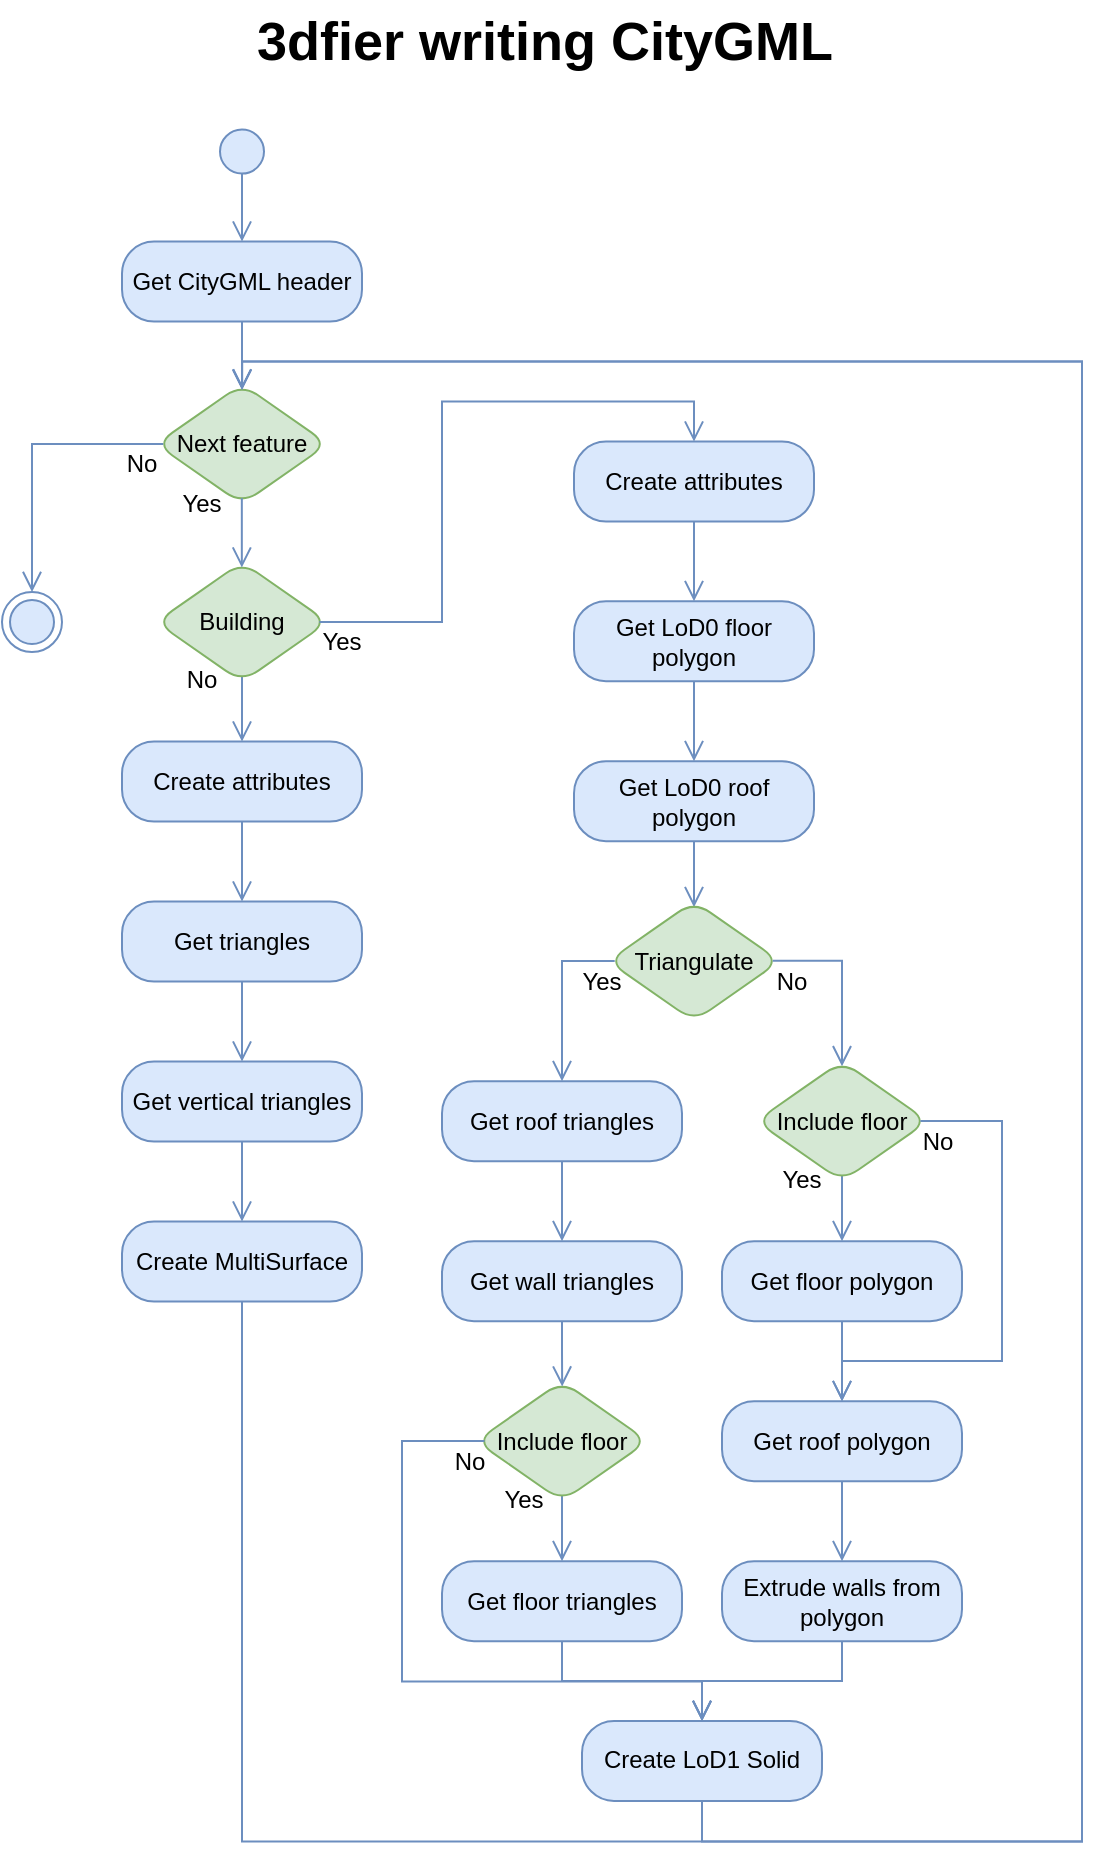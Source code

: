 <mxfile version="12.6.5" type="device"><diagram id="8uUW5VcGIEPM47w4EnDk" name="Page-1"><mxGraphModel dx="395" dy="228" grid="1" gridSize="10" guides="1" tooltips="1" connect="1" arrows="1" fold="1" page="1" pageScale="1" pageWidth="850" pageHeight="1100" math="0" shadow="0"><root><mxCell id="0"/><mxCell id="1" parent="0"/><mxCell id="du1gqOrOKqdX8gl0MiSq-1" value="Next feature" style="rhombus;whiteSpace=wrap;html=1;fillColor=#d5e8d4;strokeColor=#82b366;rounded=1;shadow=0;strokeWidth=1;perimeterSpacing=0;" parent="1" vertex="1"><mxGeometry x="232" y="191.05" width="86" height="60" as="geometry"/></mxCell><mxCell id="du1gqOrOKqdX8gl0MiSq-2" value="No" style="text;html=1;strokeColor=none;fillColor=none;align=center;verticalAlign=middle;whiteSpace=wrap;rounded=0;" parent="1" vertex="1"><mxGeometry x="204.71" y="221.05" width="40" height="20" as="geometry"/></mxCell><mxCell id="du1gqOrOKqdX8gl0MiSq-3" value="Yes" style="text;html=1;strokeColor=none;fillColor=none;align=center;verticalAlign=middle;whiteSpace=wrap;rounded=0;" parent="1" vertex="1"><mxGeometry x="234.52" y="241.05" width="40" height="20" as="geometry"/></mxCell><mxCell id="du1gqOrOKqdX8gl0MiSq-18" value="Create attributes" style="rounded=1;whiteSpace=wrap;html=1;arcSize=40;fillColor=#dae8fc;strokeColor=#6c8ebf;shadow=0;" parent="1" vertex="1"><mxGeometry x="215" y="369.8" width="120" height="40" as="geometry"/></mxCell><mxCell id="du1gqOrOKqdX8gl0MiSq-19" value="" style="edgeStyle=orthogonalEdgeStyle;html=1;verticalAlign=bottom;endArrow=open;endSize=8;strokeColor=#6c8ebf;fillColor=#dae8fc;shadow=0;rounded=0;entryX=0.5;entryY=0;entryDx=0;entryDy=0;exitX=0.5;exitY=1;exitDx=0;exitDy=0;" parent="1" source="du1gqOrOKqdX8gl0MiSq-18" target="du1gqOrOKqdX8gl0MiSq-47" edge="1"><mxGeometry relative="1" as="geometry"><mxPoint x="269.65" y="446.8" as="targetPoint"/><mxPoint x="269.65" y="406.8" as="sourcePoint"/><Array as="points"/></mxGeometry></mxCell><mxCell id="du1gqOrOKqdX8gl0MiSq-20" value="" style="edgeStyle=orthogonalEdgeStyle;html=1;verticalAlign=bottom;endArrow=open;endSize=8;strokeColor=#6c8ebf;fillColor=#dae8fc;shadow=0;rounded=0;entryX=0.5;entryY=0;entryDx=0;entryDy=0;exitX=0.5;exitY=0.954;exitDx=0;exitDy=0;exitPerimeter=0;" parent="1" source="du1gqOrOKqdX8gl0MiSq-30" target="du1gqOrOKqdX8gl0MiSq-18" edge="1"><mxGeometry relative="1" as="geometry"><mxPoint x="269.65" y="367.03" as="targetPoint"/><mxPoint x="279.65" y="336.03" as="sourcePoint"/><Array as="points"/></mxGeometry></mxCell><mxCell id="du1gqOrOKqdX8gl0MiSq-25" value="" style="edgeStyle=orthogonalEdgeStyle;html=1;verticalAlign=bottom;endArrow=open;endSize=8;strokeColor=#6c8ebf;fillColor=#dae8fc;shadow=0;exitX=0.5;exitY=0.861;exitDx=0;exitDy=0;rounded=0;exitPerimeter=0;entryX=0.5;entryY=0;entryDx=0;entryDy=0;" parent="1" source="du1gqOrOKqdX8gl0MiSq-55" target="du1gqOrOKqdX8gl0MiSq-26" edge="1"><mxGeometry relative="1" as="geometry"><mxPoint x="269.857" y="122.291" as="targetPoint"/><mxPoint x="275.0" y="87.4" as="sourcePoint"/></mxGeometry></mxCell><mxCell id="du1gqOrOKqdX8gl0MiSq-26" value="Get CityGML header" style="rounded=1;whiteSpace=wrap;html=1;arcSize=40;fillColor=#dae8fc;strokeColor=#6c8ebf;shadow=0;" parent="1" vertex="1"><mxGeometry x="215" y="119.8" width="120" height="40" as="geometry"/></mxCell><mxCell id="du1gqOrOKqdX8gl0MiSq-27" value="" style="edgeStyle=orthogonalEdgeStyle;html=1;verticalAlign=bottom;endArrow=open;endSize=8;strokeColor=#6c8ebf;fillColor=#dae8fc;shadow=0;rounded=0;exitX=0.5;exitY=1;exitDx=0;exitDy=0;entryX=0.5;entryY=0.049;entryDx=0;entryDy=0;entryPerimeter=0;" parent="1" source="du1gqOrOKqdX8gl0MiSq-26" target="du1gqOrOKqdX8gl0MiSq-1" edge="1"><mxGeometry relative="1" as="geometry"><mxPoint x="269.65" y="193.82" as="targetPoint"/><mxPoint x="269.65" y="131.3" as="sourcePoint"/><Array as="points"/></mxGeometry></mxCell><mxCell id="du1gqOrOKqdX8gl0MiSq-28" value="" style="edgeStyle=orthogonalEdgeStyle;html=1;verticalAlign=bottom;endArrow=open;endSize=8;strokeColor=#6c8ebf;fillColor=#dae8fc;shadow=0;rounded=0;exitX=0.042;exitY=0.499;exitDx=0;exitDy=0;exitPerimeter=0;entryX=0.5;entryY=0;entryDx=0;entryDy=0;" parent="1" source="du1gqOrOKqdX8gl0MiSq-1" target="du1gqOrOKqdX8gl0MiSq-53" edge="1"><mxGeometry relative="1" as="geometry"><mxPoint x="135" y="299.8" as="targetPoint"/><mxPoint x="309.038" y="302.05" as="sourcePoint"/><Array as="points"><mxPoint x="170" y="220.8"/></Array></mxGeometry></mxCell><mxCell id="du1gqOrOKqdX8gl0MiSq-30" value="Building" style="rhombus;whiteSpace=wrap;html=1;fillColor=#d5e8d4;strokeColor=#82b366;rounded=1;shadow=0;strokeWidth=1;perimeterSpacing=0;" parent="1" vertex="1"><mxGeometry x="232" y="280.03" width="86" height="60" as="geometry"/></mxCell><mxCell id="du1gqOrOKqdX8gl0MiSq-31" value="No" style="text;html=1;strokeColor=none;fillColor=none;align=center;verticalAlign=middle;whiteSpace=wrap;rounded=0;" parent="1" vertex="1"><mxGeometry x="234.67" y="329.03" width="40" height="20" as="geometry"/></mxCell><mxCell id="du1gqOrOKqdX8gl0MiSq-32" value="Yes" style="text;html=1;strokeColor=none;fillColor=none;align=center;verticalAlign=middle;whiteSpace=wrap;rounded=0;" parent="1" vertex="1"><mxGeometry x="304.65" y="310.03" width="40" height="20" as="geometry"/></mxCell><mxCell id="du1gqOrOKqdX8gl0MiSq-33" value="" style="edgeStyle=orthogonalEdgeStyle;html=1;verticalAlign=bottom;endArrow=open;endSize=8;strokeColor=#6c8ebf;fillColor=#dae8fc;shadow=0;rounded=0;entryX=0.5;entryY=0;entryDx=0;entryDy=0;exitX=0.5;exitY=0.952;exitDx=0;exitDy=0;exitPerimeter=0;" parent="1" source="du1gqOrOKqdX8gl0MiSq-34" target="du1gqOrOKqdX8gl0MiSq-38" edge="1"><mxGeometry relative="1" as="geometry"><mxPoint x="439.71" y="950.57" as="targetPoint"/><mxPoint x="439.796" y="839.35" as="sourcePoint"/><Array as="points"/></mxGeometry></mxCell><mxCell id="du1gqOrOKqdX8gl0MiSq-34" value="Include floor" style="rhombus;whiteSpace=wrap;html=1;fillColor=#d5e8d4;strokeColor=#82b366;rounded=1;shadow=0;strokeWidth=1;perimeterSpacing=0;" parent="1" vertex="1"><mxGeometry x="392" y="689.57" width="86" height="60" as="geometry"/></mxCell><mxCell id="du1gqOrOKqdX8gl0MiSq-35" value="No" style="text;html=1;strokeColor=none;fillColor=none;align=center;verticalAlign=middle;whiteSpace=wrap;rounded=0;" parent="1" vertex="1"><mxGeometry x="369" y="719.57" width="40" height="20" as="geometry"/></mxCell><mxCell id="du1gqOrOKqdX8gl0MiSq-36" value="Yes" style="text;html=1;strokeColor=none;fillColor=none;align=center;verticalAlign=middle;whiteSpace=wrap;rounded=0;" parent="1" vertex="1"><mxGeometry x="395.71" y="738.57" width="40" height="20" as="geometry"/></mxCell><mxCell id="du1gqOrOKqdX8gl0MiSq-38" value="Get floor triangles" style="rounded=1;whiteSpace=wrap;html=1;arcSize=40;fillColor=#dae8fc;strokeColor=#6c8ebf;shadow=0;" parent="1" vertex="1"><mxGeometry x="375" y="779.57" width="120" height="40" as="geometry"/></mxCell><mxCell id="du1gqOrOKqdX8gl0MiSq-39" value="" style="edgeStyle=orthogonalEdgeStyle;html=1;verticalAlign=bottom;endArrow=open;endSize=8;strokeColor=#6c8ebf;fillColor=#dae8fc;shadow=0;rounded=0;exitX=0.5;exitY=1;exitDx=0;exitDy=0;entryX=0.5;entryY=0;entryDx=0;entryDy=0;" parent="1" source="du1gqOrOKqdX8gl0MiSq-38" target="du1gqOrOKqdX8gl0MiSq-45" edge="1"><mxGeometry relative="1" as="geometry"><mxPoint x="349.71" y="129.57" as="targetPoint"/><mxPoint x="439.71" y="589.57" as="sourcePoint"/><Array as="points"><mxPoint x="435" y="839.57"/><mxPoint x="505" y="839.57"/></Array></mxGeometry></mxCell><mxCell id="du1gqOrOKqdX8gl0MiSq-40" value="" style="edgeStyle=orthogonalEdgeStyle;html=1;verticalAlign=bottom;endArrow=open;endSize=8;strokeColor=#6c8ebf;fillColor=#dae8fc;shadow=0;rounded=0;exitX=0.95;exitY=0.5;exitDx=0;exitDy=0;exitPerimeter=0;entryX=0.5;entryY=0;entryDx=0;entryDy=0;" parent="1" source="du1gqOrOKqdX8gl0MiSq-30" target="du1gqOrOKqdX8gl0MiSq-16" edge="1"><mxGeometry relative="1" as="geometry"><mxPoint x="429.71" y="279.8" as="targetPoint"/><mxPoint x="329.65" y="410.05" as="sourcePoint"/><Array as="points"><mxPoint x="375" y="309.8"/><mxPoint x="375" y="199.8"/><mxPoint x="501" y="199.8"/></Array></mxGeometry></mxCell><mxCell id="du1gqOrOKqdX8gl0MiSq-41" value="Get roof triangles" style="rounded=1;whiteSpace=wrap;html=1;arcSize=40;fillColor=#dae8fc;strokeColor=#6c8ebf;shadow=0;" parent="1" vertex="1"><mxGeometry x="375.0" y="539.57" width="120" height="40" as="geometry"/></mxCell><mxCell id="du1gqOrOKqdX8gl0MiSq-42" value="" style="edgeStyle=orthogonalEdgeStyle;html=1;verticalAlign=bottom;endArrow=open;endSize=8;strokeColor=#6c8ebf;fillColor=#dae8fc;shadow=0;rounded=0;entryX=0.5;entryY=0;entryDx=0;entryDy=0;exitX=0.5;exitY=1;exitDx=0;exitDy=0;" parent="1" source="du1gqOrOKqdX8gl0MiSq-41" target="du1gqOrOKqdX8gl0MiSq-43" edge="1"><mxGeometry relative="1" as="geometry"><mxPoint x="439.71" y="619.57" as="targetPoint"/><mxPoint x="439.71" y="579.57" as="sourcePoint"/><Array as="points"/></mxGeometry></mxCell><mxCell id="du1gqOrOKqdX8gl0MiSq-43" value="Get wall triangles" style="rounded=1;whiteSpace=wrap;html=1;arcSize=40;fillColor=#dae8fc;strokeColor=#6c8ebf;shadow=0;" parent="1" vertex="1"><mxGeometry x="375.0" y="619.57" width="120" height="40" as="geometry"/></mxCell><mxCell id="du1gqOrOKqdX8gl0MiSq-44" value="" style="edgeStyle=orthogonalEdgeStyle;html=1;verticalAlign=bottom;endArrow=open;endSize=8;strokeColor=#6c8ebf;fillColor=#dae8fc;shadow=0;rounded=0;entryX=0.501;entryY=0.045;entryDx=0;entryDy=0;exitX=0.5;exitY=1;exitDx=0;exitDy=0;entryPerimeter=0;" parent="1" source="du1gqOrOKqdX8gl0MiSq-43" target="du1gqOrOKqdX8gl0MiSq-34" edge="1"><mxGeometry relative="1" as="geometry"><mxPoint x="435" y="702.57" as="targetPoint"/><mxPoint x="439.71" y="659.57" as="sourcePoint"/><Array as="points"/></mxGeometry></mxCell><mxCell id="du1gqOrOKqdX8gl0MiSq-45" value="Create LoD1 Solid" style="rounded=1;whiteSpace=wrap;html=1;arcSize=40;fillColor=#dae8fc;strokeColor=#6c8ebf;shadow=0;" parent="1" vertex="1"><mxGeometry x="445" y="859.47" width="120" height="40" as="geometry"/></mxCell><mxCell id="du1gqOrOKqdX8gl0MiSq-46" value="" style="edgeStyle=orthogonalEdgeStyle;html=1;verticalAlign=bottom;endArrow=open;endSize=8;strokeColor=#6c8ebf;fillColor=#dae8fc;shadow=0;rounded=0;exitX=0.5;exitY=1;exitDx=0;exitDy=0;entryX=0.5;entryY=0.046;entryDx=0;entryDy=0;entryPerimeter=0;" parent="1" source="du1gqOrOKqdX8gl0MiSq-45" target="du1gqOrOKqdX8gl0MiSq-1" edge="1"><mxGeometry relative="1" as="geometry"><mxPoint x="315" y="189.8" as="targetPoint"/><mxPoint x="429.71" y="896.55" as="sourcePoint"/><Array as="points"><mxPoint x="505" y="919.8"/><mxPoint x="695" y="919.8"/><mxPoint x="695" y="179.8"/><mxPoint x="275" y="179.8"/></Array></mxGeometry></mxCell><mxCell id="du1gqOrOKqdX8gl0MiSq-14" value="" style="edgeStyle=orthogonalEdgeStyle;html=1;verticalAlign=bottom;endArrow=open;endSize=8;strokeColor=#6c8ebf;fillColor=#dae8fc;shadow=0;rounded=0;entryX=0.499;entryY=0.046;entryDx=0;entryDy=0;exitX=0.499;exitY=0.951;exitDx=0;exitDy=0;exitPerimeter=0;entryPerimeter=0;" parent="1" source="du1gqOrOKqdX8gl0MiSq-1" target="du1gqOrOKqdX8gl0MiSq-30" edge="1"><mxGeometry relative="1" as="geometry"><mxPoint x="-65.41" y="491.3" as="targetPoint"/><mxPoint x="279.65" y="251.05" as="sourcePoint"/></mxGeometry></mxCell><mxCell id="du1gqOrOKqdX8gl0MiSq-16" value="Create attributes" style="rounded=1;whiteSpace=wrap;html=1;arcSize=40;fillColor=#dae8fc;strokeColor=#6c8ebf;shadow=0;" parent="1" vertex="1"><mxGeometry x="441" y="219.8" width="120" height="40" as="geometry"/></mxCell><mxCell id="du1gqOrOKqdX8gl0MiSq-17" value="" style="edgeStyle=orthogonalEdgeStyle;html=1;verticalAlign=bottom;endArrow=open;endSize=8;strokeColor=#6c8ebf;fillColor=#dae8fc;shadow=0;exitX=0.5;exitY=1;exitDx=0;exitDy=0;rounded=0;entryX=0.5;entryY=0;entryDx=0;entryDy=0;" parent="1" source="du1gqOrOKqdX8gl0MiSq-16" target="du1gqOrOKqdX8gl0MiSq-64" edge="1"><mxGeometry relative="1" as="geometry"><mxPoint x="505.71" y="296.57" as="targetPoint"/><mxPoint x="635.71" y="214.52" as="sourcePoint"/></mxGeometry></mxCell><mxCell id="du1gqOrOKqdX8gl0MiSq-47" value="Get triangles" style="rounded=1;whiteSpace=wrap;html=1;arcSize=40;fillColor=#dae8fc;strokeColor=#6c8ebf;shadow=0;" parent="1" vertex="1"><mxGeometry x="215" y="449.8" width="120" height="40" as="geometry"/></mxCell><mxCell id="du1gqOrOKqdX8gl0MiSq-48" value="" style="edgeStyle=orthogonalEdgeStyle;html=1;verticalAlign=bottom;endArrow=open;endSize=8;strokeColor=#6c8ebf;fillColor=#dae8fc;shadow=0;rounded=0;entryX=0.5;entryY=0;entryDx=0;entryDy=0;exitX=0.5;exitY=1;exitDx=0;exitDy=0;" parent="1" source="du1gqOrOKqdX8gl0MiSq-47" target="du1gqOrOKqdX8gl0MiSq-49" edge="1"><mxGeometry relative="1" as="geometry"><mxPoint x="269.65" y="526.8" as="targetPoint"/><mxPoint x="269.65" y="486.8" as="sourcePoint"/><Array as="points"/></mxGeometry></mxCell><mxCell id="du1gqOrOKqdX8gl0MiSq-49" value="Get vertical triangles" style="rounded=1;whiteSpace=wrap;html=1;arcSize=40;fillColor=#dae8fc;strokeColor=#6c8ebf;shadow=0;" parent="1" vertex="1"><mxGeometry x="215" y="529.8" width="120" height="40" as="geometry"/></mxCell><mxCell id="du1gqOrOKqdX8gl0MiSq-50" value="" style="edgeStyle=orthogonalEdgeStyle;html=1;verticalAlign=bottom;endArrow=open;endSize=8;strokeColor=#6c8ebf;fillColor=#dae8fc;shadow=0;rounded=0;entryX=0.5;entryY=0;entryDx=0;entryDy=0;exitX=0.5;exitY=1;exitDx=0;exitDy=0;" parent="1" source="du1gqOrOKqdX8gl0MiSq-49" target="du1gqOrOKqdX8gl0MiSq-51" edge="1"><mxGeometry relative="1" as="geometry"><mxPoint x="269.65" y="606.55" as="targetPoint"/><mxPoint x="269.65" y="566.55" as="sourcePoint"/><Array as="points"/></mxGeometry></mxCell><mxCell id="du1gqOrOKqdX8gl0MiSq-51" value="Create MultiSurface" style="rounded=1;whiteSpace=wrap;html=1;arcSize=40;fillColor=#dae8fc;strokeColor=#6c8ebf;shadow=0;" parent="1" vertex="1"><mxGeometry x="215" y="609.8" width="120" height="40" as="geometry"/></mxCell><mxCell id="du1gqOrOKqdX8gl0MiSq-52" value="" style="edgeStyle=orthogonalEdgeStyle;html=1;verticalAlign=bottom;endArrow=open;endSize=8;strokeColor=#6c8ebf;fillColor=#dae8fc;shadow=0;rounded=0;exitX=0.5;exitY=1;exitDx=0;exitDy=0;entryX=0.501;entryY=0.044;entryDx=0;entryDy=0;entryPerimeter=0;" parent="1" source="du1gqOrOKqdX8gl0MiSq-51" target="du1gqOrOKqdX8gl0MiSq-1" edge="1"><mxGeometry relative="1" as="geometry"><mxPoint x="589.71" y="229.8" as="targetPoint"/><mxPoint x="269.65" y="646.8" as="sourcePoint"/><Array as="points"><mxPoint x="275" y="919.8"/><mxPoint x="695" y="919.8"/><mxPoint x="695" y="179.8"/><mxPoint x="275" y="179.8"/></Array></mxGeometry></mxCell><mxCell id="du1gqOrOKqdX8gl0MiSq-53" value="" style="ellipse;html=1;shape=endState;fillColor=#dae8fc;strokeColor=#6c8ebf;rounded=1;shadow=0;" parent="1" vertex="1"><mxGeometry x="155" y="295.03" width="30" height="30" as="geometry"/></mxCell><mxCell id="du1gqOrOKqdX8gl0MiSq-55" value="" style="ellipse;html=1;shape=startState;fillColor=#dae8fc;strokeColor=#6c8ebf;shadow=0;" parent="1" vertex="1"><mxGeometry x="260" y="59.8" width="30" height="30" as="geometry"/></mxCell><mxCell id="du1gqOrOKqdX8gl0MiSq-57" value="" style="edgeStyle=orthogonalEdgeStyle;html=1;verticalAlign=bottom;endArrow=open;endSize=8;strokeColor=#6c8ebf;fillColor=#dae8fc;shadow=0;rounded=0;exitX=0.049;exitY=0.499;exitDx=0;exitDy=0;exitPerimeter=0;entryX=0.5;entryY=0;entryDx=0;entryDy=0;" parent="1" source="du1gqOrOKqdX8gl0MiSq-34" target="du1gqOrOKqdX8gl0MiSq-45" edge="1"><mxGeometry relative="1" as="geometry"><mxPoint x="415" y="861.8" as="targetPoint"/><mxPoint x="475" y="609.8" as="sourcePoint"/><Array as="points"><mxPoint x="355" y="719.8"/><mxPoint x="355" y="839.8"/><mxPoint x="505" y="839.8"/></Array></mxGeometry></mxCell><mxCell id="du1gqOrOKqdX8gl0MiSq-64" value="Get LoD0 floor polygon" style="rounded=1;whiteSpace=wrap;html=1;arcSize=40;fillColor=#dae8fc;strokeColor=#6c8ebf;shadow=0;" parent="1" vertex="1"><mxGeometry x="441" y="299.57" width="120" height="40" as="geometry"/></mxCell><mxCell id="du1gqOrOKqdX8gl0MiSq-65" value="" style="edgeStyle=orthogonalEdgeStyle;html=1;verticalAlign=bottom;endArrow=open;endSize=8;strokeColor=#6c8ebf;fillColor=#dae8fc;shadow=0;rounded=0;entryX=0.5;entryY=0;entryDx=0;entryDy=0;exitX=0.5;exitY=1;exitDx=0;exitDy=0;" parent="1" source="du1gqOrOKqdX8gl0MiSq-64" target="du1gqOrOKqdX8gl0MiSq-66" edge="1"><mxGeometry relative="1" as="geometry"><mxPoint x="501" y="379.57" as="targetPoint"/><mxPoint x="495.65" y="336.57" as="sourcePoint"/><Array as="points"/></mxGeometry></mxCell><mxCell id="du1gqOrOKqdX8gl0MiSq-66" value="Get LoD0 roof polygon" style="rounded=1;whiteSpace=wrap;html=1;arcSize=40;fillColor=#dae8fc;strokeColor=#6c8ebf;shadow=0;" parent="1" vertex="1"><mxGeometry x="441" y="379.57" width="120" height="40" as="geometry"/></mxCell><mxCell id="du1gqOrOKqdX8gl0MiSq-67" value="" style="edgeStyle=orthogonalEdgeStyle;html=1;verticalAlign=bottom;endArrow=open;endSize=8;strokeColor=#6c8ebf;fillColor=#dae8fc;shadow=0;rounded=0;exitX=0.5;exitY=1;exitDx=0;exitDy=0;entryX=0.5;entryY=0.05;entryDx=0;entryDy=0;entryPerimeter=0;" parent="1" source="du1gqOrOKqdX8gl0MiSq-66" target="du1gqOrOKqdX8gl0MiSq-70" edge="1"><mxGeometry relative="1" as="geometry"><mxPoint x="501" y="459.57" as="targetPoint"/><mxPoint x="495.65" y="416.57" as="sourcePoint"/><Array as="points"/></mxGeometry></mxCell><mxCell id="du1gqOrOKqdX8gl0MiSq-70" value="Triangulate" style="rhombus;whiteSpace=wrap;html=1;fillColor=#d5e8d4;strokeColor=#82b366;rounded=1;shadow=0;strokeWidth=1;perimeterSpacing=0;" parent="1" vertex="1"><mxGeometry x="458" y="449.57" width="86" height="60" as="geometry"/></mxCell><mxCell id="du1gqOrOKqdX8gl0MiSq-71" value="No" style="text;html=1;strokeColor=none;fillColor=none;align=center;verticalAlign=middle;whiteSpace=wrap;rounded=0;" parent="1" vertex="1"><mxGeometry x="530" y="479.57" width="40" height="20" as="geometry"/></mxCell><mxCell id="du1gqOrOKqdX8gl0MiSq-72" value="Yes" style="text;html=1;strokeColor=none;fillColor=none;align=center;verticalAlign=middle;whiteSpace=wrap;rounded=0;" parent="1" vertex="1"><mxGeometry x="435" y="479.57" width="40" height="20" as="geometry"/></mxCell><mxCell id="du1gqOrOKqdX8gl0MiSq-73" value="" style="edgeStyle=orthogonalEdgeStyle;html=1;verticalAlign=bottom;endArrow=open;endSize=8;strokeColor=#6c8ebf;fillColor=#dae8fc;shadow=0;rounded=0;exitX=0.039;exitY=0.499;exitDx=0;exitDy=0;entryX=0.5;entryY=0;entryDx=0;entryDy=0;exitPerimeter=0;" parent="1" source="du1gqOrOKqdX8gl0MiSq-70" target="du1gqOrOKqdX8gl0MiSq-41" edge="1"><mxGeometry relative="1" as="geometry"><mxPoint x="434.94" y="542.46" as="targetPoint"/><mxPoint x="434.94" y="509.46" as="sourcePoint"/><Array as="points"><mxPoint x="435" y="479.57"/></Array></mxGeometry></mxCell><mxCell id="du1gqOrOKqdX8gl0MiSq-76" value="" style="edgeStyle=orthogonalEdgeStyle;html=1;verticalAlign=bottom;endArrow=open;endSize=8;strokeColor=#6c8ebf;fillColor=#dae8fc;shadow=0;rounded=0;entryX=0.5;entryY=0.043;entryDx=0;entryDy=0;exitX=0.958;exitY=0.497;exitDx=0;exitDy=0;exitPerimeter=0;entryPerimeter=0;" parent="1" source="du1gqOrOKqdX8gl0MiSq-70" target="du1gqOrOKqdX8gl0MiSq-78" edge="1"><mxGeometry relative="1" as="geometry"><mxPoint x="575" y="539.57" as="targetPoint"/><mxPoint x="579.71" y="579.57" as="sourcePoint"/><Array as="points"><mxPoint x="575" y="479.57"/></Array></mxGeometry></mxCell><mxCell id="du1gqOrOKqdX8gl0MiSq-77" value="" style="edgeStyle=orthogonalEdgeStyle;html=1;verticalAlign=bottom;endArrow=open;endSize=8;strokeColor=#6c8ebf;fillColor=#dae8fc;shadow=0;rounded=0;entryX=0.5;entryY=0;entryDx=0;entryDy=0;exitX=0.5;exitY=0.952;exitDx=0;exitDy=0;exitPerimeter=0;" parent="1" source="du1gqOrOKqdX8gl0MiSq-78" edge="1"><mxGeometry relative="1" as="geometry"><mxPoint x="575" y="619.57" as="targetPoint"/><mxPoint x="579.796" y="679.35" as="sourcePoint"/><Array as="points"/></mxGeometry></mxCell><mxCell id="du1gqOrOKqdX8gl0MiSq-78" value="Include floor" style="rhombus;whiteSpace=wrap;html=1;fillColor=#d5e8d4;strokeColor=#82b366;rounded=1;shadow=0;strokeWidth=1;perimeterSpacing=0;" parent="1" vertex="1"><mxGeometry x="532" y="529.57" width="86" height="60" as="geometry"/></mxCell><mxCell id="du1gqOrOKqdX8gl0MiSq-79" value="No" style="text;html=1;strokeColor=none;fillColor=none;align=center;verticalAlign=middle;whiteSpace=wrap;rounded=0;" parent="1" vertex="1"><mxGeometry x="603" y="559.57" width="40" height="20" as="geometry"/></mxCell><mxCell id="du1gqOrOKqdX8gl0MiSq-80" value="Yes" style="text;html=1;strokeColor=none;fillColor=none;align=center;verticalAlign=middle;whiteSpace=wrap;rounded=0;" parent="1" vertex="1"><mxGeometry x="534.71" y="578.57" width="40" height="20" as="geometry"/></mxCell><mxCell id="du1gqOrOKqdX8gl0MiSq-82" value="Get floor polygon" style="rounded=1;whiteSpace=wrap;html=1;arcSize=40;fillColor=#dae8fc;strokeColor=#6c8ebf;shadow=0;" parent="1" vertex="1"><mxGeometry x="515" y="619.57" width="120" height="40" as="geometry"/></mxCell><mxCell id="du1gqOrOKqdX8gl0MiSq-83" value="" style="edgeStyle=orthogonalEdgeStyle;html=1;verticalAlign=bottom;endArrow=open;endSize=8;strokeColor=#6c8ebf;fillColor=#dae8fc;shadow=0;rounded=0;exitX=0.5;exitY=1;exitDx=0;exitDy=0;entryX=0.5;entryY=0;entryDx=0;entryDy=0;" parent="1" source="du1gqOrOKqdX8gl0MiSq-82" edge="1"><mxGeometry relative="1" as="geometry"><mxPoint x="575" y="699.57" as="targetPoint"/><mxPoint x="579.71" y="429.57" as="sourcePoint"/><Array as="points"><mxPoint x="575" y="689.57"/><mxPoint x="575" y="689.57"/></Array></mxGeometry></mxCell><mxCell id="du1gqOrOKqdX8gl0MiSq-86" value="Get roof polygon" style="rounded=1;whiteSpace=wrap;html=1;arcSize=40;fillColor=#dae8fc;strokeColor=#6c8ebf;shadow=0;" parent="1" vertex="1"><mxGeometry x="515" y="699.57" width="120" height="40" as="geometry"/></mxCell><mxCell id="du1gqOrOKqdX8gl0MiSq-87" value="" style="edgeStyle=orthogonalEdgeStyle;html=1;verticalAlign=bottom;endArrow=open;endSize=8;strokeColor=#6c8ebf;fillColor=#dae8fc;shadow=0;rounded=0;exitX=0.5;exitY=1;exitDx=0;exitDy=0;entryX=0.5;entryY=0;entryDx=0;entryDy=0;" parent="1" source="du1gqOrOKqdX8gl0MiSq-86" edge="1"><mxGeometry relative="1" as="geometry"><mxPoint x="575" y="779.57" as="targetPoint"/><mxPoint x="579.71" y="509.57" as="sourcePoint"/><Array as="points"><mxPoint x="575" y="769.57"/><mxPoint x="575" y="769.57"/></Array></mxGeometry></mxCell><mxCell id="du1gqOrOKqdX8gl0MiSq-88" value="Extrude walls from polygon" style="rounded=1;whiteSpace=wrap;html=1;arcSize=40;fillColor=#dae8fc;strokeColor=#6c8ebf;shadow=0;" parent="1" vertex="1"><mxGeometry x="515" y="779.57" width="120" height="40" as="geometry"/></mxCell><mxCell id="du1gqOrOKqdX8gl0MiSq-89" value="" style="edgeStyle=orthogonalEdgeStyle;html=1;verticalAlign=bottom;endArrow=open;endSize=8;strokeColor=#6c8ebf;fillColor=#dae8fc;shadow=0;rounded=0;exitX=0.5;exitY=1;exitDx=0;exitDy=0;entryX=0.5;entryY=0;entryDx=0;entryDy=0;" parent="1" source="du1gqOrOKqdX8gl0MiSq-88" target="du1gqOrOKqdX8gl0MiSq-45" edge="1"><mxGeometry relative="1" as="geometry"><mxPoint x="575" y="859.57" as="targetPoint"/><mxPoint x="579.71" y="589.57" as="sourcePoint"/><Array as="points"><mxPoint x="575" y="839.57"/><mxPoint x="505" y="839.57"/></Array></mxGeometry></mxCell><mxCell id="du1gqOrOKqdX8gl0MiSq-90" value="" style="edgeStyle=orthogonalEdgeStyle;html=1;verticalAlign=bottom;endArrow=open;endSize=8;strokeColor=#6c8ebf;fillColor=#dae8fc;shadow=0;rounded=0;entryX=0.5;entryY=0;entryDx=0;entryDy=0;exitX=0.956;exitY=0.499;exitDx=0;exitDy=0;exitPerimeter=0;" parent="1" source="du1gqOrOKqdX8gl0MiSq-78" target="du1gqOrOKqdX8gl0MiSq-86" edge="1"><mxGeometry relative="1" as="geometry"><mxPoint x="585" y="629.57" as="targetPoint"/><mxPoint x="585" y="596.69" as="sourcePoint"/><Array as="points"><mxPoint x="655" y="559.57"/><mxPoint x="655" y="679.57"/><mxPoint x="575" y="679.57"/></Array></mxGeometry></mxCell><mxCell id="rGX8RuWfjBvndl8ryi_D-1" value="3dfier writing CityGML" style="text;strokeColor=none;fillColor=none;html=1;fontSize=27;fontStyle=1;verticalAlign=middle;align=center;rounded=0;shadow=0;" vertex="1" parent="1"><mxGeometry x="266.4" y="-0.2" width="319" height="40" as="geometry"/></mxCell></root></mxGraphModel></diagram></mxfile>